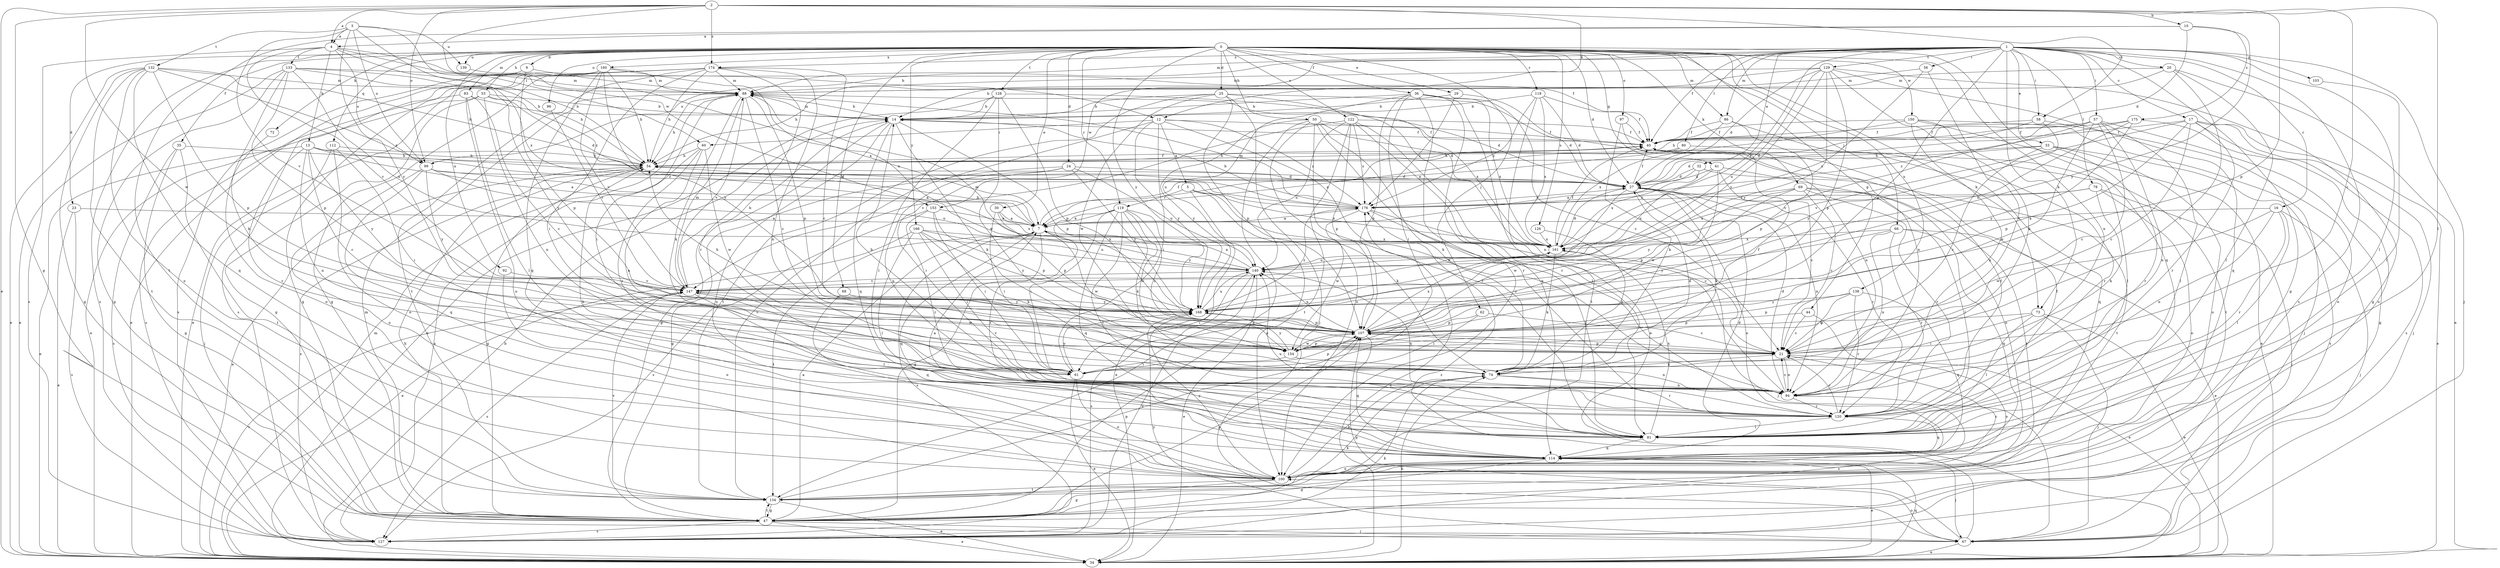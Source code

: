 strict digraph  {
0;
1;
2;
3;
4;
5;
7;
9;
10;
12;
13;
14;
16;
17;
20;
21;
23;
24;
25;
27;
29;
30;
32;
33;
34;
35;
36;
40;
41;
44;
47;
50;
53;
54;
56;
57;
58;
60;
61;
62;
66;
67;
68;
69;
72;
73;
74;
78;
80;
81;
83;
86;
88;
92;
94;
96;
97;
99;
100;
103;
107;
112;
114;
118;
119;
120;
122;
126;
127;
128;
129;
132;
133;
134;
138;
139;
140;
147;
150;
153;
154;
160;
161;
166;
168;
174;
175;
176;
0 -> 9  [label=b];
0 -> 23  [label=d];
0 -> 24  [label=d];
0 -> 25  [label=d];
0 -> 27  [label=d];
0 -> 29  [label=e];
0 -> 30  [label=e];
0 -> 35  [label=f];
0 -> 36  [label=f];
0 -> 41  [label=g];
0 -> 44  [label=g];
0 -> 50  [label=h];
0 -> 53  [label=h];
0 -> 62  [label=j];
0 -> 66  [label=j];
0 -> 68  [label=k];
0 -> 69  [label=k];
0 -> 72  [label=k];
0 -> 73  [label=k];
0 -> 83  [label=m];
0 -> 86  [label=m];
0 -> 92  [label=n];
0 -> 94  [label=n];
0 -> 96  [label=o];
0 -> 97  [label=o];
0 -> 112  [label=q];
0 -> 114  [label=q];
0 -> 118  [label=r];
0 -> 119  [label=r];
0 -> 122  [label=s];
0 -> 126  [label=s];
0 -> 127  [label=s];
0 -> 128  [label=t];
0 -> 138  [label=u];
0 -> 139  [label=u];
0 -> 150  [label=w];
0 -> 160  [label=x];
0 -> 166  [label=y];
0 -> 168  [label=y];
1 -> 16  [label=c];
1 -> 17  [label=c];
1 -> 20  [label=c];
1 -> 32  [label=e];
1 -> 33  [label=e];
1 -> 40  [label=f];
1 -> 47  [label=g];
1 -> 56  [label=i];
1 -> 57  [label=i];
1 -> 58  [label=i];
1 -> 67  [label=j];
1 -> 73  [label=k];
1 -> 78  [label=l];
1 -> 80  [label=l];
1 -> 81  [label=l];
1 -> 86  [label=m];
1 -> 88  [label=m];
1 -> 99  [label=o];
1 -> 103  [label=p];
1 -> 107  [label=p];
1 -> 127  [label=s];
1 -> 129  [label=t];
1 -> 153  [label=w];
1 -> 161  [label=x];
1 -> 174  [label=z];
2 -> 4  [label=a];
2 -> 10  [label=b];
2 -> 12  [label=b];
2 -> 21  [label=c];
2 -> 34  [label=e];
2 -> 47  [label=g];
2 -> 58  [label=i];
2 -> 81  [label=l];
2 -> 99  [label=o];
2 -> 107  [label=p];
2 -> 153  [label=w];
2 -> 154  [label=w];
2 -> 174  [label=z];
3 -> 4  [label=a];
3 -> 60  [label=i];
3 -> 99  [label=o];
3 -> 132  [label=t];
3 -> 139  [label=u];
3 -> 147  [label=v];
3 -> 161  [label=x];
3 -> 168  [label=y];
4 -> 12  [label=b];
4 -> 13  [label=b];
4 -> 40  [label=f];
4 -> 54  [label=h];
4 -> 99  [label=o];
4 -> 127  [label=s];
4 -> 133  [label=t];
4 -> 147  [label=v];
5 -> 34  [label=e];
5 -> 74  [label=k];
5 -> 100  [label=o];
5 -> 119  [label=r];
5 -> 161  [label=x];
7 -> 40  [label=f];
7 -> 54  [label=h];
7 -> 114  [label=q];
7 -> 120  [label=r];
7 -> 127  [label=s];
7 -> 134  [label=t];
7 -> 154  [label=w];
7 -> 161  [label=x];
9 -> 88  [label=m];
9 -> 107  [label=p];
9 -> 127  [label=s];
10 -> 4  [label=a];
10 -> 27  [label=d];
10 -> 134  [label=t];
10 -> 168  [label=y];
10 -> 175  [label=z];
12 -> 5  [label=a];
12 -> 40  [label=f];
12 -> 60  [label=i];
12 -> 61  [label=i];
12 -> 94  [label=n];
12 -> 134  [label=t];
12 -> 168  [label=y];
12 -> 176  [label=z];
13 -> 7  [label=a];
13 -> 21  [label=c];
13 -> 34  [label=e];
13 -> 54  [label=h];
13 -> 94  [label=n];
13 -> 120  [label=r];
13 -> 168  [label=y];
13 -> 176  [label=z];
14 -> 40  [label=f];
14 -> 47  [label=g];
14 -> 74  [label=k];
14 -> 88  [label=m];
14 -> 100  [label=o];
14 -> 107  [label=p];
14 -> 114  [label=q];
16 -> 7  [label=a];
16 -> 67  [label=j];
16 -> 81  [label=l];
16 -> 94  [label=n];
16 -> 120  [label=r];
16 -> 154  [label=w];
17 -> 21  [label=c];
17 -> 34  [label=e];
17 -> 40  [label=f];
17 -> 67  [label=j];
17 -> 107  [label=p];
17 -> 120  [label=r];
17 -> 127  [label=s];
17 -> 147  [label=v];
20 -> 14  [label=b];
20 -> 21  [label=c];
20 -> 34  [label=e];
20 -> 81  [label=l];
20 -> 88  [label=m];
21 -> 74  [label=k];
21 -> 94  [label=n];
21 -> 100  [label=o];
21 -> 107  [label=p];
23 -> 7  [label=a];
23 -> 34  [label=e];
23 -> 127  [label=s];
24 -> 27  [label=d];
24 -> 47  [label=g];
24 -> 61  [label=i];
24 -> 94  [label=n];
24 -> 140  [label=u];
24 -> 168  [label=y];
25 -> 14  [label=b];
25 -> 27  [label=d];
25 -> 67  [label=j];
25 -> 94  [label=n];
25 -> 107  [label=p];
25 -> 134  [label=t];
25 -> 154  [label=w];
27 -> 40  [label=f];
27 -> 74  [label=k];
27 -> 94  [label=n];
27 -> 100  [label=o];
27 -> 120  [label=r];
27 -> 154  [label=w];
27 -> 176  [label=z];
29 -> 14  [label=b];
29 -> 94  [label=n];
29 -> 176  [label=z];
30 -> 7  [label=a];
30 -> 61  [label=i];
30 -> 107  [label=p];
30 -> 161  [label=x];
32 -> 7  [label=a];
32 -> 27  [label=d];
32 -> 134  [label=t];
32 -> 161  [label=x];
33 -> 21  [label=c];
33 -> 27  [label=d];
33 -> 54  [label=h];
33 -> 100  [label=o];
33 -> 120  [label=r];
33 -> 127  [label=s];
34 -> 14  [label=b];
34 -> 74  [label=k];
34 -> 88  [label=m];
34 -> 114  [label=q];
34 -> 147  [label=v];
34 -> 176  [label=z];
35 -> 47  [label=g];
35 -> 54  [label=h];
35 -> 127  [label=s];
35 -> 134  [label=t];
36 -> 14  [label=b];
36 -> 21  [label=c];
36 -> 34  [label=e];
36 -> 61  [label=i];
36 -> 100  [label=o];
36 -> 107  [label=p];
36 -> 114  [label=q];
36 -> 140  [label=u];
36 -> 161  [label=x];
40 -> 54  [label=h];
40 -> 114  [label=q];
41 -> 21  [label=c];
41 -> 27  [label=d];
41 -> 100  [label=o];
41 -> 140  [label=u];
41 -> 154  [label=w];
44 -> 21  [label=c];
44 -> 34  [label=e];
44 -> 107  [label=p];
47 -> 7  [label=a];
47 -> 34  [label=e];
47 -> 54  [label=h];
47 -> 67  [label=j];
47 -> 74  [label=k];
47 -> 88  [label=m];
47 -> 107  [label=p];
47 -> 127  [label=s];
47 -> 134  [label=t];
50 -> 27  [label=d];
50 -> 40  [label=f];
50 -> 47  [label=g];
50 -> 74  [label=k];
50 -> 81  [label=l];
50 -> 100  [label=o];
50 -> 120  [label=r];
50 -> 168  [label=y];
53 -> 14  [label=b];
53 -> 27  [label=d];
53 -> 34  [label=e];
53 -> 47  [label=g];
53 -> 94  [label=n];
53 -> 168  [label=y];
54 -> 27  [label=d];
54 -> 34  [label=e];
54 -> 40  [label=f];
54 -> 47  [label=g];
54 -> 127  [label=s];
56 -> 21  [label=c];
56 -> 88  [label=m];
56 -> 161  [label=x];
57 -> 21  [label=c];
57 -> 40  [label=f];
57 -> 47  [label=g];
57 -> 54  [label=h];
57 -> 81  [label=l];
57 -> 94  [label=n];
57 -> 147  [label=v];
57 -> 154  [label=w];
58 -> 27  [label=d];
58 -> 40  [label=f];
58 -> 100  [label=o];
58 -> 168  [label=y];
60 -> 54  [label=h];
60 -> 94  [label=n];
60 -> 120  [label=r];
60 -> 127  [label=s];
60 -> 154  [label=w];
61 -> 14  [label=b];
61 -> 34  [label=e];
61 -> 100  [label=o];
61 -> 107  [label=p];
61 -> 168  [label=y];
62 -> 21  [label=c];
62 -> 61  [label=i];
62 -> 107  [label=p];
66 -> 34  [label=e];
66 -> 94  [label=n];
66 -> 114  [label=q];
66 -> 120  [label=r];
66 -> 161  [label=x];
66 -> 168  [label=y];
67 -> 34  [label=e];
67 -> 100  [label=o];
67 -> 107  [label=p];
67 -> 168  [label=y];
67 -> 176  [label=z];
68 -> 114  [label=q];
68 -> 168  [label=y];
69 -> 21  [label=c];
69 -> 81  [label=l];
69 -> 107  [label=p];
69 -> 120  [label=r];
69 -> 134  [label=t];
69 -> 168  [label=y];
69 -> 176  [label=z];
72 -> 100  [label=o];
73 -> 34  [label=e];
73 -> 61  [label=i];
73 -> 67  [label=j];
73 -> 81  [label=l];
73 -> 107  [label=p];
74 -> 27  [label=d];
74 -> 94  [label=n];
74 -> 120  [label=r];
74 -> 147  [label=v];
78 -> 67  [label=j];
78 -> 74  [label=k];
78 -> 100  [label=o];
78 -> 161  [label=x];
78 -> 176  [label=z];
80 -> 7  [label=a];
80 -> 54  [label=h];
80 -> 120  [label=r];
81 -> 7  [label=a];
81 -> 40  [label=f];
81 -> 54  [label=h];
81 -> 114  [label=q];
81 -> 140  [label=u];
81 -> 161  [label=x];
83 -> 14  [label=b];
83 -> 21  [label=c];
83 -> 81  [label=l];
83 -> 100  [label=o];
83 -> 127  [label=s];
86 -> 40  [label=f];
86 -> 107  [label=p];
86 -> 134  [label=t];
86 -> 161  [label=x];
88 -> 14  [label=b];
88 -> 21  [label=c];
88 -> 27  [label=d];
88 -> 54  [label=h];
88 -> 61  [label=i];
88 -> 74  [label=k];
88 -> 107  [label=p];
88 -> 147  [label=v];
92 -> 100  [label=o];
92 -> 147  [label=v];
94 -> 21  [label=c];
94 -> 27  [label=d];
94 -> 120  [label=r];
94 -> 127  [label=s];
96 -> 147  [label=v];
97 -> 40  [label=f];
97 -> 74  [label=k];
97 -> 94  [label=n];
99 -> 7  [label=a];
99 -> 27  [label=d];
99 -> 100  [label=o];
99 -> 114  [label=q];
99 -> 140  [label=u];
99 -> 168  [label=y];
100 -> 21  [label=c];
100 -> 47  [label=g];
100 -> 74  [label=k];
100 -> 134  [label=t];
100 -> 168  [label=y];
103 -> 81  [label=l];
107 -> 21  [label=c];
107 -> 54  [label=h];
107 -> 114  [label=q];
107 -> 140  [label=u];
107 -> 154  [label=w];
107 -> 161  [label=x];
112 -> 54  [label=h];
112 -> 61  [label=i];
112 -> 67  [label=j];
112 -> 100  [label=o];
114 -> 27  [label=d];
114 -> 34  [label=e];
114 -> 47  [label=g];
114 -> 67  [label=j];
114 -> 100  [label=o];
118 -> 14  [label=b];
118 -> 27  [label=d];
118 -> 40  [label=f];
118 -> 134  [label=t];
118 -> 161  [label=x];
118 -> 176  [label=z];
119 -> 7  [label=a];
119 -> 21  [label=c];
119 -> 47  [label=g];
119 -> 61  [label=i];
119 -> 74  [label=k];
119 -> 81  [label=l];
119 -> 114  [label=q];
119 -> 154  [label=w];
119 -> 168  [label=y];
120 -> 21  [label=c];
120 -> 40  [label=f];
120 -> 81  [label=l];
120 -> 114  [label=q];
120 -> 140  [label=u];
122 -> 40  [label=f];
122 -> 81  [label=l];
122 -> 107  [label=p];
122 -> 120  [label=r];
122 -> 134  [label=t];
122 -> 140  [label=u];
122 -> 147  [label=v];
122 -> 176  [label=z];
126 -> 74  [label=k];
126 -> 161  [label=x];
127 -> 74  [label=k];
127 -> 140  [label=u];
128 -> 14  [label=b];
128 -> 34  [label=e];
128 -> 81  [label=l];
128 -> 107  [label=p];
128 -> 154  [label=w];
128 -> 161  [label=x];
129 -> 27  [label=d];
129 -> 47  [label=g];
129 -> 54  [label=h];
129 -> 74  [label=k];
129 -> 88  [label=m];
129 -> 107  [label=p];
129 -> 114  [label=q];
129 -> 140  [label=u];
129 -> 147  [label=v];
129 -> 168  [label=y];
132 -> 34  [label=e];
132 -> 47  [label=g];
132 -> 54  [label=h];
132 -> 88  [label=m];
132 -> 100  [label=o];
132 -> 107  [label=p];
132 -> 114  [label=q];
132 -> 134  [label=t];
132 -> 176  [label=z];
133 -> 34  [label=e];
133 -> 47  [label=g];
133 -> 54  [label=h];
133 -> 74  [label=k];
133 -> 88  [label=m];
133 -> 107  [label=p];
133 -> 140  [label=u];
133 -> 176  [label=z];
134 -> 34  [label=e];
134 -> 47  [label=g];
134 -> 107  [label=p];
134 -> 147  [label=v];
138 -> 21  [label=c];
138 -> 107  [label=p];
138 -> 114  [label=q];
138 -> 120  [label=r];
138 -> 168  [label=y];
139 -> 7  [label=a];
140 -> 7  [label=a];
140 -> 34  [label=e];
140 -> 61  [label=i];
140 -> 88  [label=m];
140 -> 127  [label=s];
140 -> 147  [label=v];
147 -> 14  [label=b];
147 -> 81  [label=l];
147 -> 88  [label=m];
147 -> 127  [label=s];
147 -> 154  [label=w];
147 -> 168  [label=y];
150 -> 7  [label=a];
150 -> 34  [label=e];
150 -> 40  [label=f];
150 -> 67  [label=j];
150 -> 81  [label=l];
150 -> 94  [label=n];
153 -> 7  [label=a];
153 -> 61  [label=i];
153 -> 107  [label=p];
153 -> 120  [label=r];
153 -> 127  [label=s];
154 -> 40  [label=f];
154 -> 61  [label=i];
154 -> 94  [label=n];
154 -> 107  [label=p];
154 -> 168  [label=y];
160 -> 34  [label=e];
160 -> 47  [label=g];
160 -> 54  [label=h];
160 -> 88  [label=m];
160 -> 114  [label=q];
160 -> 127  [label=s];
160 -> 147  [label=v];
160 -> 161  [label=x];
160 -> 168  [label=y];
161 -> 27  [label=d];
161 -> 40  [label=f];
161 -> 67  [label=j];
161 -> 74  [label=k];
161 -> 140  [label=u];
166 -> 34  [label=e];
166 -> 61  [label=i];
166 -> 74  [label=k];
166 -> 81  [label=l];
166 -> 140  [label=u];
166 -> 161  [label=x];
166 -> 168  [label=y];
168 -> 107  [label=p];
168 -> 140  [label=u];
168 -> 176  [label=z];
174 -> 21  [label=c];
174 -> 34  [label=e];
174 -> 47  [label=g];
174 -> 54  [label=h];
174 -> 61  [label=i];
174 -> 88  [label=m];
174 -> 94  [label=n];
174 -> 120  [label=r];
174 -> 134  [label=t];
175 -> 40  [label=f];
175 -> 100  [label=o];
175 -> 140  [label=u];
175 -> 168  [label=y];
175 -> 176  [label=z];
176 -> 7  [label=a];
176 -> 14  [label=b];
176 -> 21  [label=c];
176 -> 81  [label=l];
176 -> 88  [label=m];
176 -> 154  [label=w];
}
